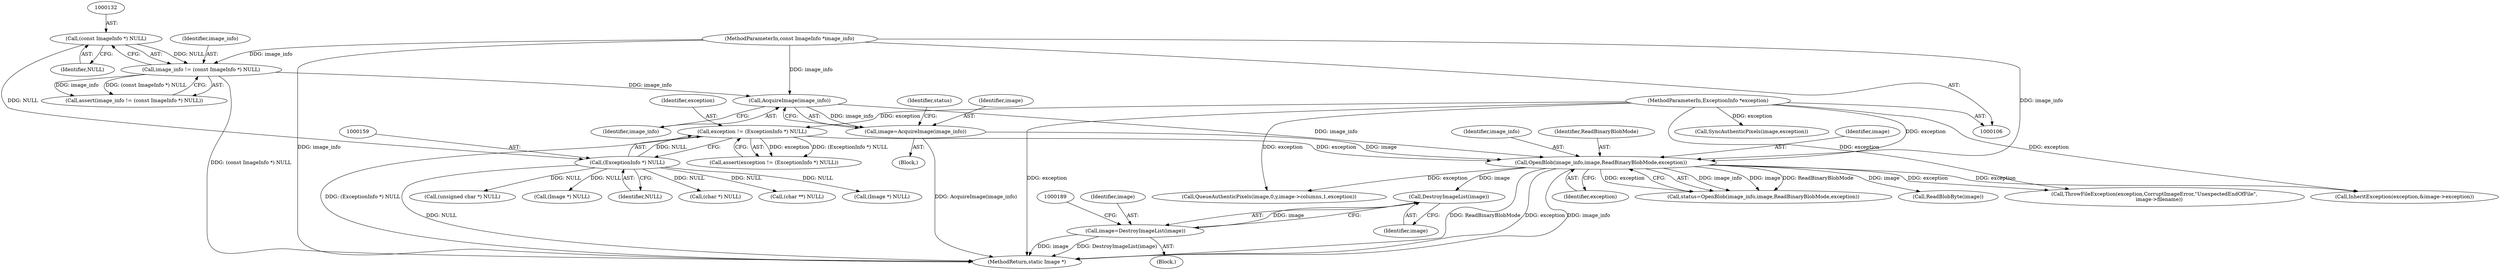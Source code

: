 digraph "0_ImageMagick_f6e9d0d9955e85bdd7540b251cd50d598dacc5e6_23@pointer" {
"1000185" [label="(Call,DestroyImageList(image))"];
"1000173" [label="(Call,OpenBlob(image_info,image,ReadBinaryBlobMode,exception))"];
"1000169" [label="(Call,AcquireImage(image_info))"];
"1000129" [label="(Call,image_info != (const ImageInfo *) NULL)"];
"1000107" [label="(MethodParameterIn,const ImageInfo *image_info)"];
"1000131" [label="(Call,(const ImageInfo *) NULL)"];
"1000167" [label="(Call,image=AcquireImage(image_info))"];
"1000156" [label="(Call,exception != (ExceptionInfo *) NULL)"];
"1000108" [label="(MethodParameterIn,ExceptionInfo *exception)"];
"1000158" [label="(Call,(ExceptionInfo *) NULL)"];
"1000183" [label="(Call,image=DestroyImageList(image))"];
"1000173" [label="(Call,OpenBlob(image_info,image,ReadBinaryBlobMode,exception))"];
"1000133" [label="(Identifier,NULL)"];
"1000177" [label="(Identifier,exception)"];
"1000890" [label="(Call,InheritException(exception,&image->exception))"];
"1000156" [label="(Call,exception != (ExceptionInfo *) NULL)"];
"1000254" [label="(Call,(char *) NULL)"];
"1000128" [label="(Call,assert(image_info != (const ImageInfo *) NULL))"];
"1000535" [label="(Call,(char **) NULL)"];
"1000168" [label="(Identifier,image)"];
"1000186" [label="(Identifier,image)"];
"1000184" [label="(Identifier,image)"];
"1000155" [label="(Call,assert(exception != (ExceptionInfo *) NULL))"];
"1000182" [label="(Block,)"];
"1000174" [label="(Identifier,image_info)"];
"1001364" [label="(Call,SyncAuthenticPixels(image,exception))"];
"1000219" [label="(Call,(Image *) NULL)"];
"1000129" [label="(Call,image_info != (const ImageInfo *) NULL)"];
"1000171" [label="(Call,status=OpenBlob(image_info,image,ReadBinaryBlobMode,exception))"];
"1000157" [label="(Identifier,exception)"];
"1000183" [label="(Call,image=DestroyImageList(image))"];
"1000108" [label="(MethodParameterIn,ExceptionInfo *exception)"];
"1000130" [label="(Identifier,image_info)"];
"1000176" [label="(Identifier,ReadBinaryBlobMode)"];
"1000107" [label="(MethodParameterIn,const ImageInfo *image_info)"];
"1000170" [label="(Identifier,image_info)"];
"1000915" [label="(Call,(unsigned char *) NULL)"];
"1000175" [label="(Identifier,image)"];
"1000158" [label="(Call,(ExceptionInfo *) NULL)"];
"1000109" [label="(Block,)"];
"1001185" [label="(Call,QueueAuthenticPixels(image,0,y,image->columns,1,exception))"];
"1001410" [label="(MethodReturn,static Image *)"];
"1000188" [label="(Call,(Image *) NULL)"];
"1000172" [label="(Identifier,status)"];
"1001396" [label="(Call,ThrowFileException(exception,CorruptImageError,\"UnexpectedEndOfFile\",\n      image->filename))"];
"1000160" [label="(Identifier,NULL)"];
"1000131" [label="(Call,(const ImageInfo *) NULL)"];
"1000167" [label="(Call,image=AcquireImage(image_info))"];
"1000185" [label="(Call,DestroyImageList(image))"];
"1000207" [label="(Call,ReadBlobByte(image))"];
"1000169" [label="(Call,AcquireImage(image_info))"];
"1000185" -> "1000183"  [label="AST: "];
"1000185" -> "1000186"  [label="CFG: "];
"1000186" -> "1000185"  [label="AST: "];
"1000183" -> "1000185"  [label="CFG: "];
"1000185" -> "1000183"  [label="DDG: image"];
"1000173" -> "1000185"  [label="DDG: image"];
"1000173" -> "1000171"  [label="AST: "];
"1000173" -> "1000177"  [label="CFG: "];
"1000174" -> "1000173"  [label="AST: "];
"1000175" -> "1000173"  [label="AST: "];
"1000176" -> "1000173"  [label="AST: "];
"1000177" -> "1000173"  [label="AST: "];
"1000171" -> "1000173"  [label="CFG: "];
"1000173" -> "1001410"  [label="DDG: ReadBinaryBlobMode"];
"1000173" -> "1001410"  [label="DDG: exception"];
"1000173" -> "1001410"  [label="DDG: image_info"];
"1000173" -> "1000171"  [label="DDG: image_info"];
"1000173" -> "1000171"  [label="DDG: image"];
"1000173" -> "1000171"  [label="DDG: ReadBinaryBlobMode"];
"1000173" -> "1000171"  [label="DDG: exception"];
"1000169" -> "1000173"  [label="DDG: image_info"];
"1000107" -> "1000173"  [label="DDG: image_info"];
"1000167" -> "1000173"  [label="DDG: image"];
"1000156" -> "1000173"  [label="DDG: exception"];
"1000108" -> "1000173"  [label="DDG: exception"];
"1000173" -> "1000207"  [label="DDG: image"];
"1000173" -> "1000890"  [label="DDG: exception"];
"1000173" -> "1001185"  [label="DDG: exception"];
"1000173" -> "1001396"  [label="DDG: exception"];
"1000169" -> "1000167"  [label="AST: "];
"1000169" -> "1000170"  [label="CFG: "];
"1000170" -> "1000169"  [label="AST: "];
"1000167" -> "1000169"  [label="CFG: "];
"1000169" -> "1000167"  [label="DDG: image_info"];
"1000129" -> "1000169"  [label="DDG: image_info"];
"1000107" -> "1000169"  [label="DDG: image_info"];
"1000129" -> "1000128"  [label="AST: "];
"1000129" -> "1000131"  [label="CFG: "];
"1000130" -> "1000129"  [label="AST: "];
"1000131" -> "1000129"  [label="AST: "];
"1000128" -> "1000129"  [label="CFG: "];
"1000129" -> "1001410"  [label="DDG: (const ImageInfo *) NULL"];
"1000129" -> "1000128"  [label="DDG: image_info"];
"1000129" -> "1000128"  [label="DDG: (const ImageInfo *) NULL"];
"1000107" -> "1000129"  [label="DDG: image_info"];
"1000131" -> "1000129"  [label="DDG: NULL"];
"1000107" -> "1000106"  [label="AST: "];
"1000107" -> "1001410"  [label="DDG: image_info"];
"1000131" -> "1000133"  [label="CFG: "];
"1000132" -> "1000131"  [label="AST: "];
"1000133" -> "1000131"  [label="AST: "];
"1000131" -> "1000158"  [label="DDG: NULL"];
"1000167" -> "1000109"  [label="AST: "];
"1000168" -> "1000167"  [label="AST: "];
"1000172" -> "1000167"  [label="CFG: "];
"1000167" -> "1001410"  [label="DDG: AcquireImage(image_info)"];
"1000156" -> "1000155"  [label="AST: "];
"1000156" -> "1000158"  [label="CFG: "];
"1000157" -> "1000156"  [label="AST: "];
"1000158" -> "1000156"  [label="AST: "];
"1000155" -> "1000156"  [label="CFG: "];
"1000156" -> "1001410"  [label="DDG: (ExceptionInfo *) NULL"];
"1000156" -> "1000155"  [label="DDG: exception"];
"1000156" -> "1000155"  [label="DDG: (ExceptionInfo *) NULL"];
"1000108" -> "1000156"  [label="DDG: exception"];
"1000158" -> "1000156"  [label="DDG: NULL"];
"1000108" -> "1000106"  [label="AST: "];
"1000108" -> "1001410"  [label="DDG: exception"];
"1000108" -> "1000890"  [label="DDG: exception"];
"1000108" -> "1001185"  [label="DDG: exception"];
"1000108" -> "1001364"  [label="DDG: exception"];
"1000108" -> "1001396"  [label="DDG: exception"];
"1000158" -> "1000160"  [label="CFG: "];
"1000159" -> "1000158"  [label="AST: "];
"1000160" -> "1000158"  [label="AST: "];
"1000158" -> "1001410"  [label="DDG: NULL"];
"1000158" -> "1000188"  [label="DDG: NULL"];
"1000158" -> "1000219"  [label="DDG: NULL"];
"1000158" -> "1000254"  [label="DDG: NULL"];
"1000158" -> "1000535"  [label="DDG: NULL"];
"1000158" -> "1000915"  [label="DDG: NULL"];
"1000183" -> "1000182"  [label="AST: "];
"1000184" -> "1000183"  [label="AST: "];
"1000189" -> "1000183"  [label="CFG: "];
"1000183" -> "1001410"  [label="DDG: DestroyImageList(image)"];
"1000183" -> "1001410"  [label="DDG: image"];
}
